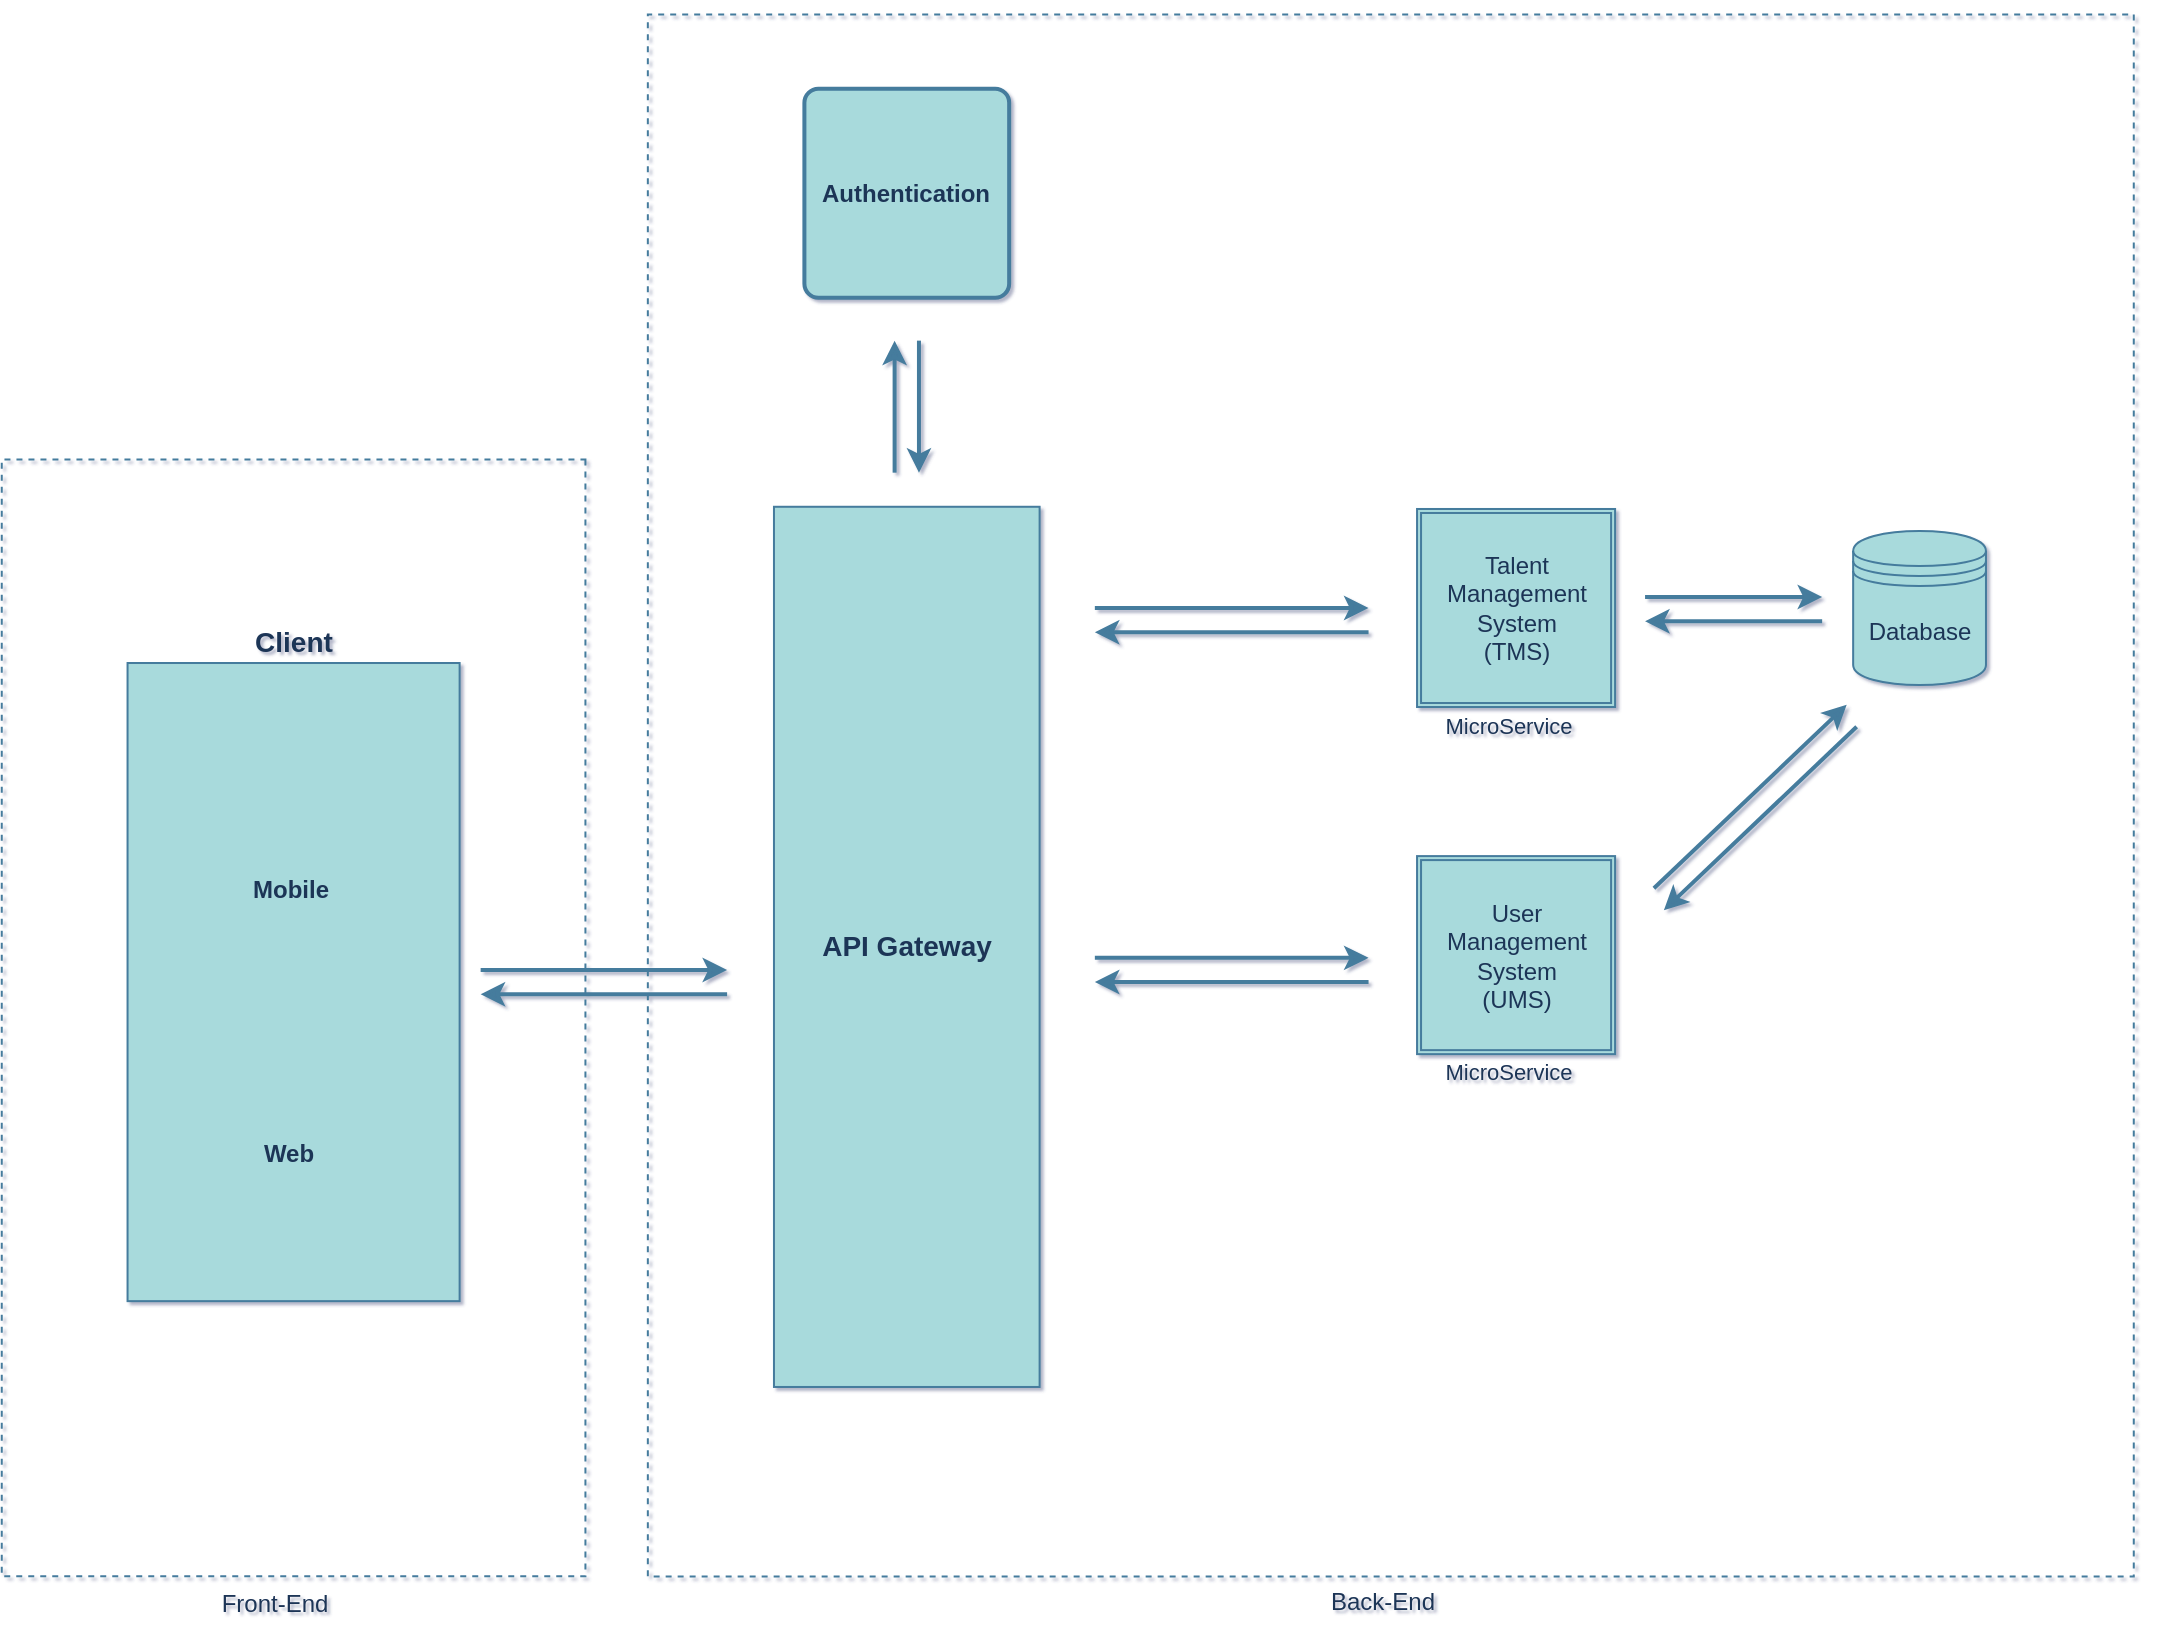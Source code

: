 <mxfile version="22.0.2" type="github">
  <diagram id="31b32b95-0358-9bc7-6ba0-a27c054ed1a7" name="Page-1">
    <mxGraphModel dx="2293" dy="750" grid="1" gridSize="10" guides="1" tooltips="1" connect="1" arrows="1" fold="1" page="1" pageScale="1" pageWidth="827" pageHeight="1169" background="none" math="0" shadow="1">
      <root>
        <mxCell id="0" />
        <mxCell id="1" parent="0" />
        <mxCell id="zXMieFwK6FEv-dSg_Cmh-209" value="" style="group" vertex="1" connectable="0" parent="1">
          <mxGeometry x="-490" y="180" width="1085.87" height="800" as="geometry" />
        </mxCell>
        <mxCell id="zXMieFwK6FEv-dSg_Cmh-122" value="" style="group;labelBackgroundColor=none;fontColor=#1D3557;" vertex="1" connectable="0" parent="zXMieFwK6FEv-dSg_Cmh-209">
          <mxGeometry x="63.782" y="311.505" width="241.847" height="319.069" as="geometry" />
        </mxCell>
        <mxCell id="zXMieFwK6FEv-dSg_Cmh-119" value="&lt;b&gt;&lt;font style=&quot;font-size: 14px;&quot;&gt;Client&lt;br&gt;&lt;/font&gt;&lt;/b&gt;" style="rounded=0;whiteSpace=wrap;html=1;rotation=0;verticalAlign=bottom;labelPosition=center;verticalLabelPosition=top;align=center;labelBackgroundColor=none;fillColor=#A8DADC;strokeColor=#457B9D;fontColor=#1D3557;" vertex="1" parent="zXMieFwK6FEv-dSg_Cmh-122">
          <mxGeometry width="166.028" height="319.069" as="geometry" />
        </mxCell>
        <mxCell id="zXMieFwK6FEv-dSg_Cmh-168" value="" style="group" vertex="1" connectable="0" parent="zXMieFwK6FEv-dSg_Cmh-122">
          <mxGeometry x="55.344" y="185.945" width="55.343" height="78.056" as="geometry" />
        </mxCell>
        <mxCell id="zXMieFwK6FEv-dSg_Cmh-109" value="" style="shape=image;html=1;verticalAlign=top;verticalLabelPosition=bottom;labelBackgroundColor=none;imageAspect=0;aspect=fixed;image=https://cdn2.iconfinder.com/data/icons/whcompare-isometric-web-hosting-servers/50/laptop-with-code-128.png;fillColor=#A8DADC;strokeColor=#457B9D;fontColor=#1D3557;" vertex="1" parent="zXMieFwK6FEv-dSg_Cmh-168">
          <mxGeometry x="5.012" width="45.045" height="45.045" as="geometry" />
        </mxCell>
        <mxCell id="zXMieFwK6FEv-dSg_Cmh-101" value="&lt;b&gt;Web&lt;/b&gt;" style="text;html=1;align=center;verticalAlign=middle;resizable=0;points=[];autosize=1;strokeColor=none;fillColor=none;labelBackgroundColor=none;fontColor=#1D3557;" vertex="1" parent="zXMieFwK6FEv-dSg_Cmh-168">
          <mxGeometry y="45.048" width="50" height="30" as="geometry" />
        </mxCell>
        <mxCell id="zXMieFwK6FEv-dSg_Cmh-169" value="" style="group" vertex="1" connectable="0" parent="zXMieFwK6FEv-dSg_Cmh-122">
          <mxGeometry x="50.915" y="53.91" width="190.933" height="229.951" as="geometry" />
        </mxCell>
        <mxCell id="zXMieFwK6FEv-dSg_Cmh-113" value="" style="shape=image;html=1;verticalAlign=top;verticalLabelPosition=bottom;labelBackgroundColor=none;imageAspect=0;aspect=fixed;image=https://cdn4.iconfinder.com/data/icons/coronavirus-information/128/mobile_call_phone-128.png;fillColor=#A8DADC;strokeColor=#457B9D;fontColor=#1D3557;" vertex="1" parent="zXMieFwK6FEv-dSg_Cmh-169">
          <mxGeometry x="10.548" width="45.045" height="45.045" as="geometry" />
        </mxCell>
        <mxCell id="zXMieFwK6FEv-dSg_Cmh-100" value="&lt;b&gt;Mobile&lt;/b&gt;" style="text;html=1;align=center;verticalAlign=middle;resizable=0;points=[];autosize=1;strokeColor=none;fillColor=none;labelBackgroundColor=none;fontColor=#1D3557;" vertex="1" parent="zXMieFwK6FEv-dSg_Cmh-169">
          <mxGeometry y="45.048" width="60" height="30" as="geometry" />
        </mxCell>
        <mxCell id="zXMieFwK6FEv-dSg_Cmh-125" value="API Gateway" style="rounded=0;whiteSpace=wrap;html=1;labelPosition=center;verticalLabelPosition=middle;align=center;verticalAlign=middle;fontStyle=1;labelBackgroundColor=none;fillColor=#A8DADC;strokeColor=#457B9D;fontColor=#1D3557;fontSize=14;" vertex="1" parent="zXMieFwK6FEv-dSg_Cmh-209">
          <mxGeometry x="386.983" y="233.388" width="132.822" height="440.095" as="geometry" />
        </mxCell>
        <mxCell id="zXMieFwK6FEv-dSg_Cmh-128" value="&lt;b&gt;Authentication&lt;br&gt;&lt;/b&gt;" style="rounded=1;whiteSpace=wrap;html=1;absoluteArcSize=1;arcSize=14;strokeWidth=2;labelBackgroundColor=none;fillColor=#A8DADC;strokeColor=#457B9D;fontColor=#1D3557;" vertex="1" parent="zXMieFwK6FEv-dSg_Cmh-209">
          <mxGeometry x="402.202" y="24.343" width="102.384" height="104.523" as="geometry" />
        </mxCell>
        <mxCell id="zXMieFwK6FEv-dSg_Cmh-159" value="" style="group;spacing=2;strokeWidth=2;labelBackgroundColor=none;fontColor=#1D3557;" vertex="1" connectable="0" parent="zXMieFwK6FEv-dSg_Cmh-209">
          <mxGeometry x="447.307" y="150.32" width="12.175" height="66.014" as="geometry" />
        </mxCell>
        <mxCell id="zXMieFwK6FEv-dSg_Cmh-160" value="" style="edgeStyle=orthogonalEdgeStyle;rounded=0;orthogonalLoop=1;jettySize=auto;html=1;strokeWidth=2;labelBackgroundColor=none;strokeColor=#457B9D;fontColor=default;" edge="1" parent="zXMieFwK6FEv-dSg_Cmh-159">
          <mxGeometry relative="1" as="geometry">
            <mxPoint y="66.014" as="sourcePoint" />
            <mxPoint as="targetPoint" />
          </mxGeometry>
        </mxCell>
        <mxCell id="zXMieFwK6FEv-dSg_Cmh-161" value="" style="edgeStyle=orthogonalEdgeStyle;rounded=0;orthogonalLoop=1;jettySize=auto;html=1;strokeWidth=2;labelBackgroundColor=none;strokeColor=#457B9D;fontColor=default;" edge="1" parent="zXMieFwK6FEv-dSg_Cmh-159">
          <mxGeometry relative="1" as="geometry">
            <mxPoint x="12.175" as="sourcePoint" />
            <mxPoint x="12.175" y="66.014" as="targetPoint" />
          </mxGeometry>
        </mxCell>
        <mxCell id="zXMieFwK6FEv-dSg_Cmh-165" value="Database" style="shape=datastore;whiteSpace=wrap;html=1;strokeColor=#457B9D;fontColor=#1D3557;fillColor=#A8DADC;" vertex="1" parent="zXMieFwK6FEv-dSg_Cmh-209">
          <mxGeometry x="926.573" y="245.491" width="66.411" height="77.017" as="geometry" />
        </mxCell>
        <mxCell id="zXMieFwK6FEv-dSg_Cmh-170" value="" style="group;spacing=2;rotation=90;movable=1;resizable=1;rotatable=1;deletable=1;editable=1;locked=0;connectable=1;strokeWidth=2;labelBackgroundColor=none;fontColor=#1D3557;" vertex="1" connectable="0" parent="zXMieFwK6FEv-dSg_Cmh-209">
          <mxGeometry x="860.162" y="239.99" width="12.175" height="88.019" as="geometry" />
        </mxCell>
        <mxCell id="zXMieFwK6FEv-dSg_Cmh-171" value="" style="edgeStyle=orthogonalEdgeStyle;rounded=0;orthogonalLoop=1;jettySize=auto;html=1;movable=1;resizable=1;rotatable=1;deletable=1;editable=1;locked=0;connectable=1;strokeWidth=2;labelBackgroundColor=none;strokeColor=#457B9D;fontColor=default;" edge="1" parent="zXMieFwK6FEv-dSg_Cmh-170">
          <mxGeometry relative="1" as="geometry">
            <mxPoint x="-37.633" y="38.508" as="sourcePoint" />
            <mxPoint x="50.915" y="38.508" as="targetPoint" />
          </mxGeometry>
        </mxCell>
        <mxCell id="zXMieFwK6FEv-dSg_Cmh-172" value="" style="edgeStyle=orthogonalEdgeStyle;rounded=0;orthogonalLoop=1;jettySize=auto;html=1;movable=1;resizable=1;rotatable=1;deletable=1;editable=1;locked=0;connectable=1;strokeWidth=2;labelBackgroundColor=none;strokeColor=#457B9D;fontColor=default;" edge="1" parent="zXMieFwK6FEv-dSg_Cmh-170">
          <mxGeometry relative="1" as="geometry">
            <mxPoint x="50.915" y="50.611" as="sourcePoint" />
            <mxPoint x="-37.633" y="50.611" as="targetPoint" />
          </mxGeometry>
        </mxCell>
        <mxCell id="zXMieFwK6FEv-dSg_Cmh-155" value="" style="group;aspect=fixed;labelBackgroundColor=none;fontColor=#1D3557;direction=west;flipH=1;" vertex="1" connectable="0" parent="zXMieFwK6FEv-dSg_Cmh-209">
          <mxGeometry x="240.325" y="464.988" width="123.227" height="12.103" as="geometry" />
        </mxCell>
        <mxCell id="zXMieFwK6FEv-dSg_Cmh-153" value="" style="edgeStyle=orthogonalEdgeStyle;rounded=0;orthogonalLoop=1;jettySize=auto;html=1;movable=1;resizable=1;rotatable=1;deletable=1;editable=1;locked=0;connectable=1;strokeWidth=2;labelBackgroundColor=none;strokeColor=#457B9D;fontColor=default;" edge="1" parent="zXMieFwK6FEv-dSg_Cmh-155">
          <mxGeometry relative="1" as="geometry">
            <mxPoint x="-1.564e-14" as="sourcePoint" />
            <mxPoint x="123.227" as="targetPoint" />
          </mxGeometry>
        </mxCell>
        <mxCell id="zXMieFwK6FEv-dSg_Cmh-154" value="" style="edgeStyle=orthogonalEdgeStyle;rounded=0;orthogonalLoop=1;jettySize=auto;html=1;movable=1;resizable=1;rotatable=1;deletable=1;editable=1;locked=0;connectable=1;strokeWidth=2;labelBackgroundColor=none;strokeColor=#457B9D;fontColor=default;" edge="1" parent="zXMieFwK6FEv-dSg_Cmh-155">
          <mxGeometry relative="1" as="geometry">
            <mxPoint x="123.227" y="12.103" as="sourcePoint" />
            <mxPoint x="-1.564e-14" y="12.103" as="targetPoint" />
          </mxGeometry>
        </mxCell>
        <mxCell id="zXMieFwK6FEv-dSg_Cmh-184" value="" style="group" vertex="1" connectable="0" parent="zXMieFwK6FEv-dSg_Cmh-209">
          <mxGeometry x="826.957" y="332.41" width="101.366" height="102.685" as="geometry" />
        </mxCell>
        <mxCell id="zXMieFwK6FEv-dSg_Cmh-181" value="" style="endArrow=classic;html=1;rounded=0;strokeColor=#457B9D;fontColor=#1D3557;fillColor=#A8DADC;strokeWidth=2;" edge="1" parent="zXMieFwK6FEv-dSg_Cmh-184">
          <mxGeometry width="50" height="50" relative="1" as="geometry">
            <mxPoint x="101.366" y="10.999" as="sourcePoint" />
            <mxPoint x="4.977" y="102.685" as="targetPoint" />
          </mxGeometry>
        </mxCell>
        <mxCell id="zXMieFwK6FEv-dSg_Cmh-180" value="" style="endArrow=classic;html=1;rounded=0;strokeColor=#457B9D;fontColor=#1D3557;fillColor=#A8DADC;strokeWidth=2;" edge="1" parent="zXMieFwK6FEv-dSg_Cmh-184">
          <mxGeometry width="50" height="50" relative="1" as="geometry">
            <mxPoint y="91.687" as="sourcePoint" />
            <mxPoint x="96.388" as="targetPoint" />
          </mxGeometry>
        </mxCell>
        <mxCell id="zXMieFwK6FEv-dSg_Cmh-191" value="" style="group" vertex="1" connectable="0" parent="zXMieFwK6FEv-dSg_Cmh-209">
          <mxGeometry x="708.524" y="234.488" width="99.617" height="126.527" as="geometry" />
        </mxCell>
        <mxCell id="zXMieFwK6FEv-dSg_Cmh-162" value="&lt;p style=&quot;line-height: 120%;&quot;&gt;Talent Management System&lt;br&gt;(TMS)&lt;br&gt;&lt;/p&gt;" style="shape=ext;double=1;whiteSpace=wrap;html=1;aspect=fixed;strokeColor=#457B9D;fontColor=#1D3557;fillColor=#A8DADC;" vertex="1" parent="zXMieFwK6FEv-dSg_Cmh-191">
          <mxGeometry width="99.021" height="99.021" as="geometry" />
        </mxCell>
        <mxCell id="zXMieFwK6FEv-dSg_Cmh-187" value="MicroService" style="text;html=1;align=center;verticalAlign=middle;resizable=0;points=[];autosize=1;strokeColor=none;fillColor=none;fontColor=#1D3557;fontSize=11;" vertex="1" parent="zXMieFwK6FEv-dSg_Cmh-191">
          <mxGeometry y="93.52" width="90" height="30" as="geometry" />
        </mxCell>
        <mxCell id="zXMieFwK6FEv-dSg_Cmh-192" value="" style="group" vertex="1" connectable="0" parent="zXMieFwK6FEv-dSg_Cmh-209">
          <mxGeometry x="708.524" y="408.051" width="99.617" height="125.977" as="geometry" />
        </mxCell>
        <mxCell id="zXMieFwK6FEv-dSg_Cmh-164" value="User Management System&lt;br&gt;(UMS)" style="shape=ext;double=1;whiteSpace=wrap;html=1;aspect=fixed;strokeColor=#457B9D;fontColor=#1D3557;fillColor=#A8DADC;" vertex="1" parent="zXMieFwK6FEv-dSg_Cmh-192">
          <mxGeometry width="99.021" height="99.021" as="geometry" />
        </mxCell>
        <mxCell id="zXMieFwK6FEv-dSg_Cmh-186" value="MicroService" style="text;html=1;align=center;verticalAlign=middle;resizable=0;points=[];autosize=1;strokeColor=none;fillColor=none;fontColor=#1D3557;fontSize=11;" vertex="1" parent="zXMieFwK6FEv-dSg_Cmh-192">
          <mxGeometry y="92.97" width="90" height="30" as="geometry" />
        </mxCell>
        <mxCell id="zXMieFwK6FEv-dSg_Cmh-193" value="" style="group;spacing=2;rotation=90;movable=1;resizable=1;rotatable=1;deletable=1;editable=1;locked=0;connectable=1;strokeWidth=2;labelBackgroundColor=none;fontColor=#1D3557;" vertex="1" connectable="0" parent="zXMieFwK6FEv-dSg_Cmh-209">
          <mxGeometry x="605.586" y="245.491" width="18.816" height="88.019" as="geometry" />
        </mxCell>
        <mxCell id="zXMieFwK6FEv-dSg_Cmh-194" value="" style="edgeStyle=orthogonalEdgeStyle;rounded=0;orthogonalLoop=1;jettySize=auto;html=1;movable=1;resizable=1;rotatable=1;deletable=1;editable=1;locked=0;connectable=1;strokeWidth=2;labelBackgroundColor=none;strokeColor=#457B9D;fontColor=default;" edge="1" parent="zXMieFwK6FEv-dSg_Cmh-193">
          <mxGeometry relative="1" as="geometry">
            <mxPoint x="-58.16" y="38.508" as="sourcePoint" />
            <mxPoint x="78.687" y="38.508" as="targetPoint" />
          </mxGeometry>
        </mxCell>
        <mxCell id="zXMieFwK6FEv-dSg_Cmh-195" value="" style="edgeStyle=orthogonalEdgeStyle;rounded=0;orthogonalLoop=1;jettySize=auto;html=1;movable=1;resizable=1;rotatable=1;deletable=1;editable=1;locked=0;connectable=1;strokeWidth=2;labelBackgroundColor=none;strokeColor=#457B9D;fontColor=default;" edge="1" parent="zXMieFwK6FEv-dSg_Cmh-193">
          <mxGeometry relative="1" as="geometry">
            <mxPoint x="78.687" y="50.611" as="sourcePoint" />
            <mxPoint x="-58.16" y="50.611" as="targetPoint" />
          </mxGeometry>
        </mxCell>
        <mxCell id="zXMieFwK6FEv-dSg_Cmh-196" value="" style="group;spacing=2;rotation=90;movable=1;resizable=1;rotatable=1;deletable=1;editable=1;locked=0;connectable=1;strokeWidth=2;labelBackgroundColor=none;fontColor=#1D3557;" vertex="1" connectable="0" parent="zXMieFwK6FEv-dSg_Cmh-209">
          <mxGeometry x="605.586" y="420.429" width="18.816" height="88.019" as="geometry" />
        </mxCell>
        <mxCell id="zXMieFwK6FEv-dSg_Cmh-197" value="" style="edgeStyle=orthogonalEdgeStyle;rounded=0;orthogonalLoop=1;jettySize=auto;html=1;movable=1;resizable=1;rotatable=1;deletable=1;editable=1;locked=0;connectable=1;strokeWidth=2;labelBackgroundColor=none;strokeColor=#457B9D;fontColor=default;" edge="1" parent="zXMieFwK6FEv-dSg_Cmh-196">
          <mxGeometry relative="1" as="geometry">
            <mxPoint x="-58.16" y="38.508" as="sourcePoint" />
            <mxPoint x="78.687" y="38.508" as="targetPoint" />
          </mxGeometry>
        </mxCell>
        <mxCell id="zXMieFwK6FEv-dSg_Cmh-198" value="" style="edgeStyle=orthogonalEdgeStyle;rounded=0;orthogonalLoop=1;jettySize=auto;html=1;movable=1;resizable=1;rotatable=1;deletable=1;editable=1;locked=0;connectable=1;strokeWidth=2;labelBackgroundColor=none;strokeColor=#457B9D;fontColor=default;" edge="1" parent="zXMieFwK6FEv-dSg_Cmh-196">
          <mxGeometry relative="1" as="geometry">
            <mxPoint x="78.687" y="50.611" as="sourcePoint" />
            <mxPoint x="-58.16" y="50.611" as="targetPoint" />
          </mxGeometry>
        </mxCell>
        <mxCell id="zXMieFwK6FEv-dSg_Cmh-203" value="" style="group" vertex="1" connectable="0" parent="zXMieFwK6FEv-dSg_Cmh-209">
          <mxGeometry y="211.378" width="293.592" height="588.622" as="geometry" />
        </mxCell>
        <mxCell id="zXMieFwK6FEv-dSg_Cmh-201" value="" style="rounded=0;whiteSpace=wrap;html=1;strokeColor=#457B9D;fontColor=#1D3557;fillColor=none;dashed=1;rotation=90;verticalAlign=middle;labelPosition=right;verticalLabelPosition=middle;align=left;" vertex="1" parent="zXMieFwK6FEv-dSg_Cmh-203">
          <mxGeometry x="-132.407" y="131.616" width="558.407" height="291.838" as="geometry" />
        </mxCell>
        <mxCell id="zXMieFwK6FEv-dSg_Cmh-202" value="Front-End" style="text;html=1;align=center;verticalAlign=middle;resizable=0;points=[];autosize=1;strokeColor=none;fillColor=none;fontColor=#1D3557;" vertex="1" parent="zXMieFwK6FEv-dSg_Cmh-203">
          <mxGeometry x="96.567" y="555.615" width="80" height="30" as="geometry" />
        </mxCell>
        <mxCell id="zXMieFwK6FEv-dSg_Cmh-207" value="" style="group" vertex="1" connectable="0" parent="zXMieFwK6FEv-dSg_Cmh-209">
          <mxGeometry x="330.8" y="-20" width="755.07" height="820" as="geometry" />
        </mxCell>
        <mxCell id="zXMieFwK6FEv-dSg_Cmh-205" value="" style="rounded=0;whiteSpace=wrap;html=1;strokeColor=#457B9D;fontColor=#1D3557;fillColor=none;dashed=1;rotation=90;verticalAlign=middle;labelPosition=right;verticalLabelPosition=middle;align=left;" vertex="1" parent="zXMieFwK6FEv-dSg_Cmh-207">
          <mxGeometry x="-25.86" y="26.25" width="780.93" height="742.97" as="geometry" />
        </mxCell>
        <mxCell id="zXMieFwK6FEv-dSg_Cmh-206" value="Back-End" style="text;html=1;align=center;verticalAlign=middle;resizable=0;points=[];autosize=1;strokeColor=none;fillColor=none;fontColor=#1D3557;" vertex="1" parent="zXMieFwK6FEv-dSg_Cmh-207">
          <mxGeometry x="320.331" y="786.168" width="80" height="30" as="geometry" />
        </mxCell>
      </root>
    </mxGraphModel>
  </diagram>
</mxfile>
